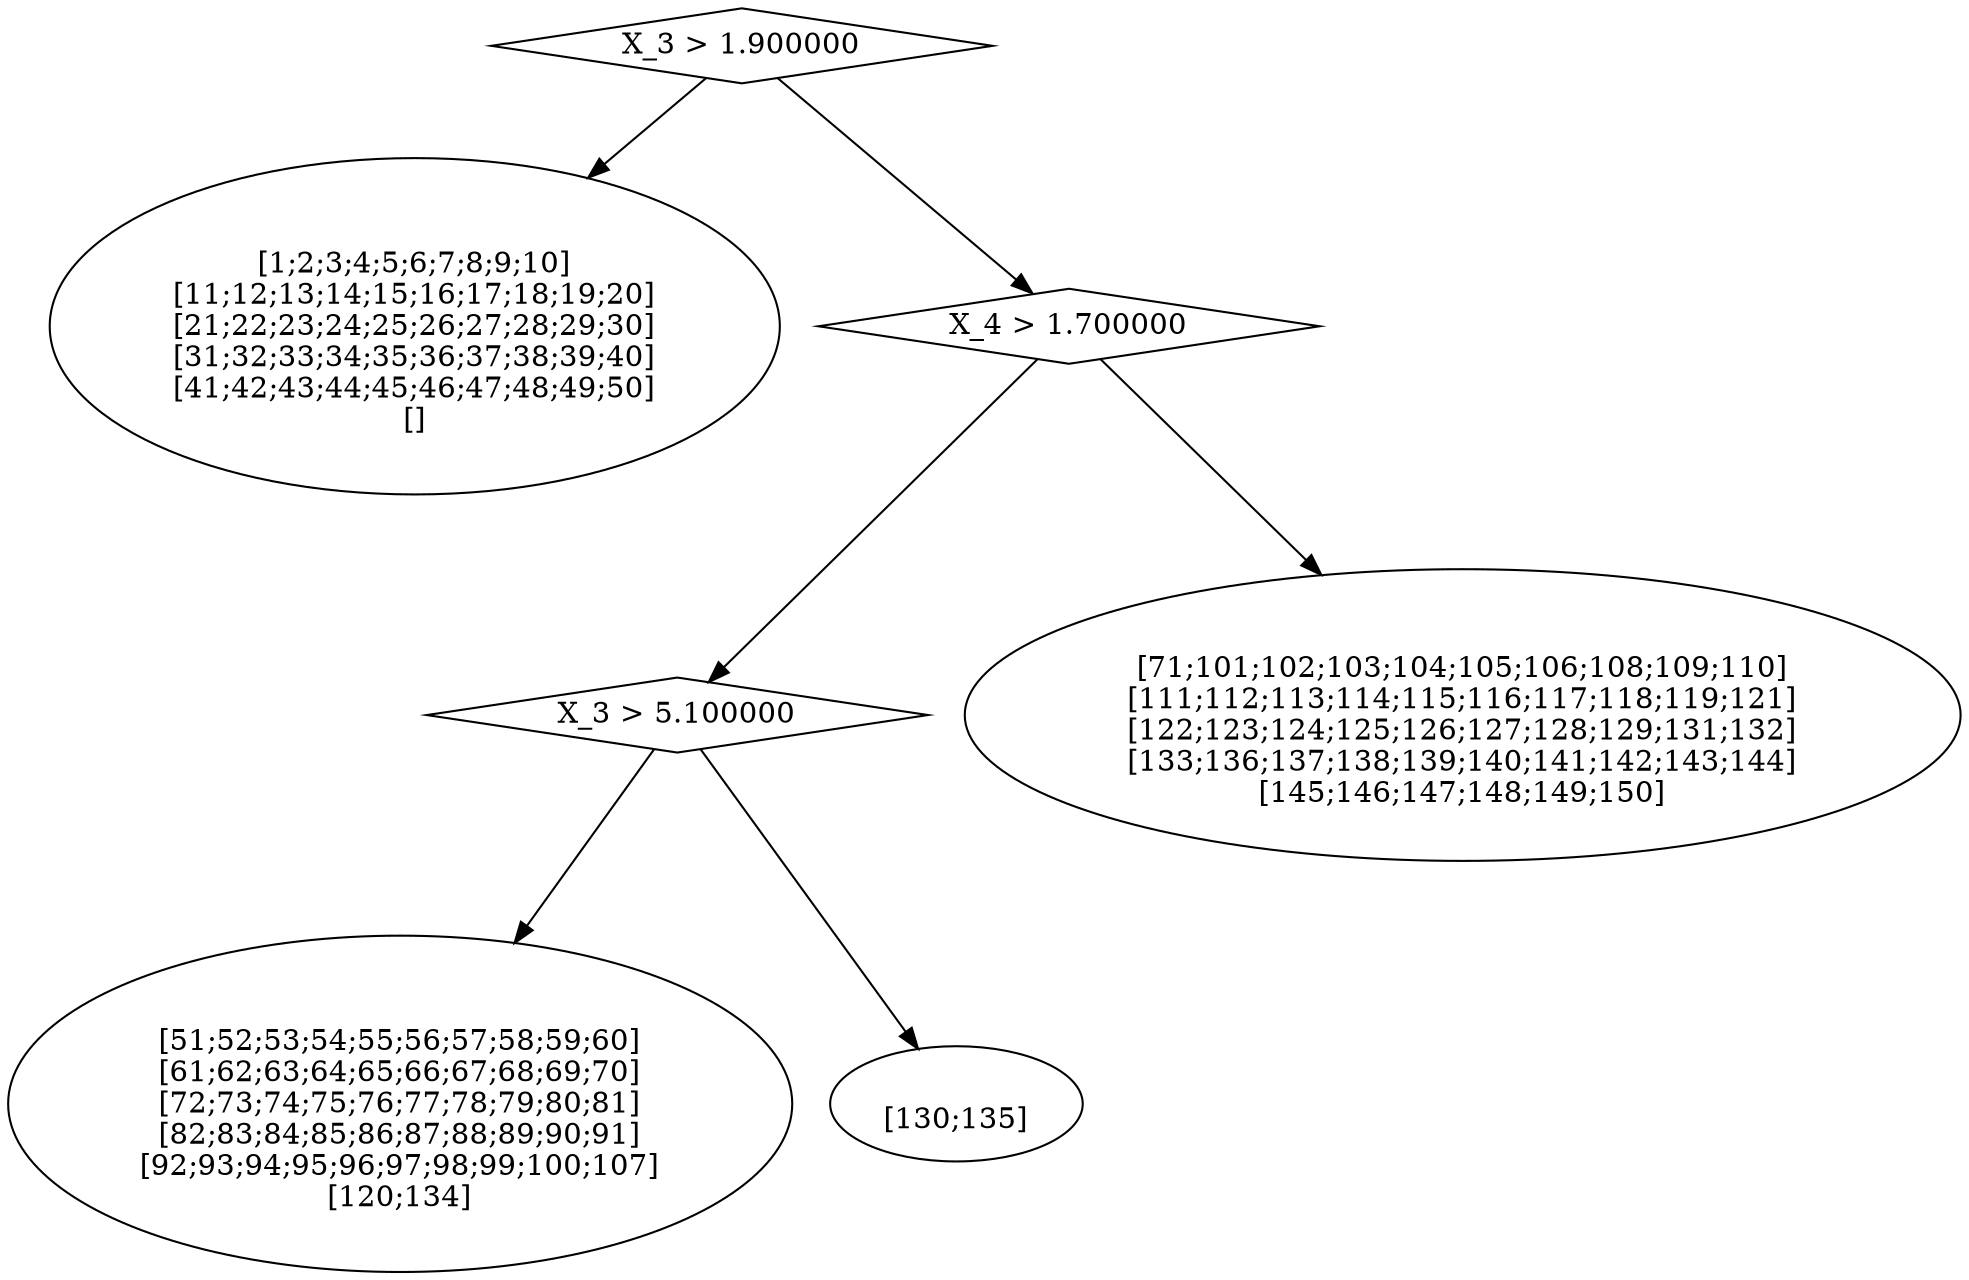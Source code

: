digraph g{
"root" [label = "X_3 > 1.900000" shape=diamond];
"root" -> "root.left";
"root.left" [label = "\n[1;2;3;4;5;6;7;8;9;10]\n[11;12;13;14;15;16;17;18;19;20]\n[21;22;23;24;25;26;27;28;29;30]\n[31;32;33;34;35;36;37;38;39;40]\n[41;42;43;44;45;46;47;48;49;50]\n[]"];
"root" -> "root.right";
"root.right" [label = "X_4 > 1.700000" shape=diamond];
"root.right" -> "root.right.left";
"root.right.left" [label = "X_3 > 5.100000" shape=diamond];
"root.right.left" -> "root.right.left.left";
"root.right.left.left" [label = "\n[51;52;53;54;55;56;57;58;59;60]\n[61;62;63;64;65;66;67;68;69;70]\n[72;73;74;75;76;77;78;79;80;81]\n[82;83;84;85;86;87;88;89;90;91]\n[92;93;94;95;96;97;98;99;100;107]\n[120;134]"];
"root.right.left" -> "root.right.left.right";
"root.right.left.right" [label = "\n[130;135]"];
"root.right" -> "root.right.right";
"root.right.right" [label = "\n[71;101;102;103;104;105;106;108;109;110]\n[111;112;113;114;115;116;117;118;119;121]\n[122;123;124;125;126;127;128;129;131;132]\n[133;136;137;138;139;140;141;142;143;144]\n[145;146;147;148;149;150]"];
}
